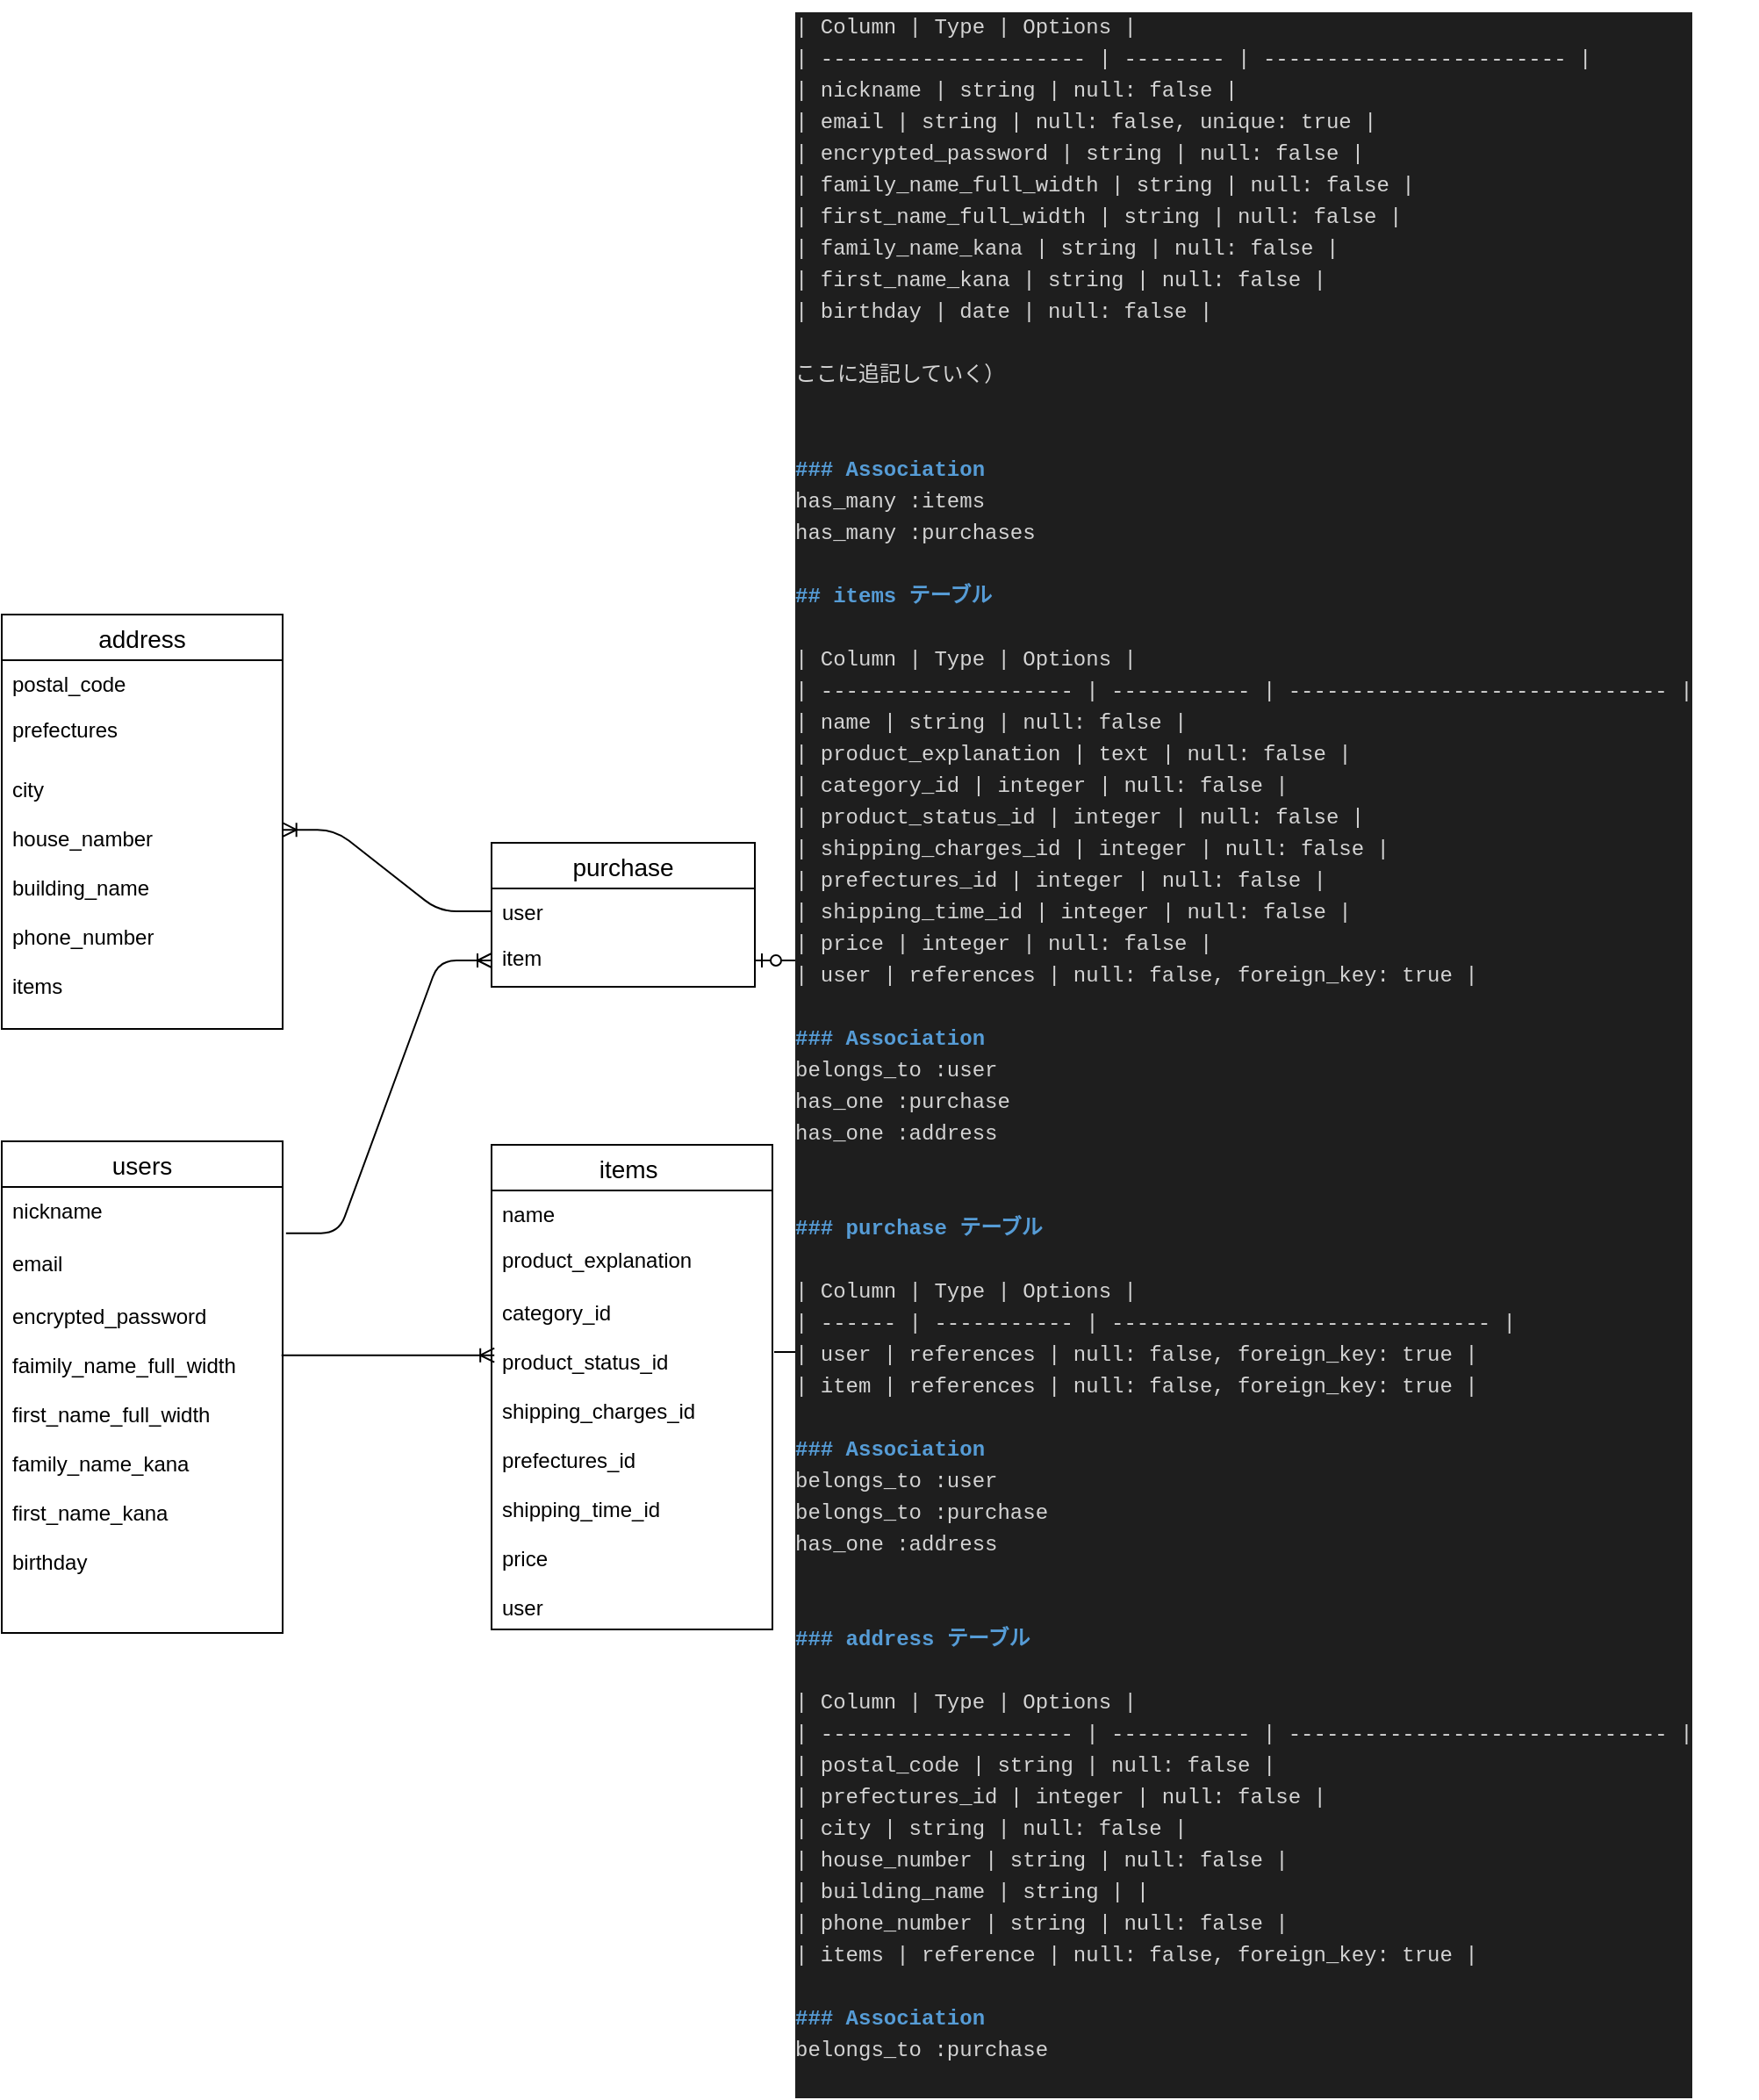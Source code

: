 <mxfile>
    <diagram id="ej_C0HIalOVUg0DUUh1K" name="ページ1">
        <mxGraphModel dx="803" dy="1925" grid="1" gridSize="10" guides="1" tooltips="1" connect="1" arrows="1" fold="1" page="1" pageScale="1" pageWidth="827" pageHeight="1169" math="0" shadow="0">
            <root>
                <mxCell id="0"/>
                <mxCell id="1" parent="0"/>
                <mxCell id="41" value=" users " style="swimlane;fontStyle=0;childLayout=stackLayout;horizontal=1;startSize=26;horizontalStack=0;resizeParent=1;resizeParentMax=0;resizeLast=0;collapsible=1;marginBottom=0;align=center;fontSize=14;" vertex="1" parent="1">
                    <mxGeometry x="60" y="310" width="160" height="280" as="geometry"/>
                </mxCell>
                <mxCell id="42" value="nickname" style="text;strokeColor=none;fillColor=none;spacingLeft=4;spacingRight=4;overflow=hidden;rotatable=0;points=[[0,0.5],[1,0.5]];portConstraint=eastwest;fontSize=12;" vertex="1" parent="41">
                    <mxGeometry y="26" width="160" height="30" as="geometry"/>
                </mxCell>
                <mxCell id="43" value="email" style="text;strokeColor=none;fillColor=none;spacingLeft=4;spacingRight=4;overflow=hidden;rotatable=0;points=[[0,0.5],[1,0.5]];portConstraint=eastwest;fontSize=12;" vertex="1" parent="41">
                    <mxGeometry y="56" width="160" height="30" as="geometry"/>
                </mxCell>
                <mxCell id="48" style="edgeStyle=orthogonalEdgeStyle;rounded=0;orthogonalLoop=1;jettySize=auto;html=1;exitX=1;exitY=0.5;exitDx=0;exitDy=0;" edge="1" parent="41" source="42" target="42">
                    <mxGeometry relative="1" as="geometry"/>
                </mxCell>
                <mxCell id="49" style="edgeStyle=orthogonalEdgeStyle;rounded=0;orthogonalLoop=1;jettySize=auto;html=1;exitX=1;exitY=0.5;exitDx=0;exitDy=0;" edge="1" parent="41" source="43" target="43">
                    <mxGeometry relative="1" as="geometry"/>
                </mxCell>
                <mxCell id="44" value="encrypted_password&#10;&#10;faimily_name_full_width&#10;&#10;first_name_full_width&#10;&#10;family_name_kana&#10;&#10;first_name_kana&#10;&#10;birthday&#10;&#10;&#10;" style="text;strokeColor=none;fillColor=none;spacingLeft=4;spacingRight=4;overflow=hidden;rotatable=0;points=[[0,0.5],[1,0.5]];portConstraint=eastwest;fontSize=12;" vertex="1" parent="41">
                    <mxGeometry y="86" width="160" height="194" as="geometry"/>
                </mxCell>
                <mxCell id="50" value="items " style="swimlane;fontStyle=0;childLayout=stackLayout;horizontal=1;startSize=26;horizontalStack=0;resizeParent=1;resizeParentMax=0;resizeLast=0;collapsible=1;marginBottom=0;align=center;fontSize=14;" vertex="1" parent="1">
                    <mxGeometry x="339" y="312" width="160" height="276" as="geometry"/>
                </mxCell>
                <mxCell id="51" value="name" style="text;strokeColor=none;fillColor=none;spacingLeft=4;spacingRight=4;overflow=hidden;rotatable=0;points=[[0,0.5],[1,0.5]];portConstraint=eastwest;fontSize=12;" vertex="1" parent="50">
                    <mxGeometry y="26" width="160" height="26" as="geometry"/>
                </mxCell>
                <mxCell id="52" value="product_explanation" style="text;strokeColor=none;fillColor=none;spacingLeft=4;spacingRight=4;overflow=hidden;rotatable=0;points=[[0,0.5],[1,0.5]];portConstraint=eastwest;fontSize=12;" vertex="1" parent="50">
                    <mxGeometry y="52" width="160" height="30" as="geometry"/>
                </mxCell>
                <mxCell id="53" value="category_id&#10;&#10;product_status_id&#10;&#10;shipping_charges_id&#10;&#10;prefectures_id&#10;&#10;shipping_time_id&#10;&#10;price&#10;&#10;user" style="text;strokeColor=none;fillColor=none;spacingLeft=4;spacingRight=4;overflow=hidden;rotatable=0;points=[[0,0.5],[1,0.5]];portConstraint=eastwest;fontSize=12;" vertex="1" parent="50">
                    <mxGeometry y="82" width="160" height="194" as="geometry"/>
                </mxCell>
                <mxCell id="54" value="purchase" style="swimlane;fontStyle=0;childLayout=stackLayout;horizontal=1;startSize=26;horizontalStack=0;resizeParent=1;resizeParentMax=0;resizeLast=0;collapsible=1;marginBottom=0;align=center;fontSize=14;" vertex="1" parent="1">
                    <mxGeometry x="339" y="140" width="150" height="82" as="geometry"/>
                </mxCell>
                <mxCell id="55" value="user" style="text;strokeColor=none;fillColor=none;spacingLeft=4;spacingRight=4;overflow=hidden;rotatable=0;points=[[0,0.5],[1,0.5]];portConstraint=eastwest;fontSize=12;" vertex="1" parent="54">
                    <mxGeometry y="26" width="150" height="26" as="geometry"/>
                </mxCell>
                <mxCell id="56" value="item" style="text;strokeColor=none;fillColor=none;spacingLeft=4;spacingRight=4;overflow=hidden;rotatable=0;points=[[0,0.5],[1,0.5]];portConstraint=eastwest;fontSize=12;" vertex="1" parent="54">
                    <mxGeometry y="52" width="150" height="30" as="geometry"/>
                </mxCell>
                <mxCell id="58" style="edgeStyle=orthogonalEdgeStyle;rounded=0;orthogonalLoop=1;jettySize=auto;html=1;exitX=1;exitY=0.5;exitDx=0;exitDy=0;" edge="1" parent="54" source="55" target="55">
                    <mxGeometry relative="1" as="geometry"/>
                </mxCell>
                <mxCell id="59" value="address" style="swimlane;fontStyle=0;childLayout=stackLayout;horizontal=1;startSize=26;horizontalStack=0;resizeParent=1;resizeParentMax=0;resizeLast=0;collapsible=1;marginBottom=0;align=center;fontSize=14;" vertex="1" parent="1">
                    <mxGeometry x="60" y="10" width="160" height="236" as="geometry"/>
                </mxCell>
                <mxCell id="60" value="postal_code" style="text;strokeColor=none;fillColor=none;spacingLeft=4;spacingRight=4;overflow=hidden;rotatable=0;points=[[0,0.5],[1,0.5]];portConstraint=eastwest;fontSize=12;" vertex="1" parent="59">
                    <mxGeometry y="26" width="160" height="26" as="geometry"/>
                </mxCell>
                <mxCell id="61" value="prefectures" style="text;strokeColor=none;fillColor=none;spacingLeft=4;spacingRight=4;overflow=hidden;rotatable=0;points=[[0,0.5],[1,0.5]];portConstraint=eastwest;fontSize=12;" vertex="1" parent="59">
                    <mxGeometry y="52" width="160" height="34" as="geometry"/>
                </mxCell>
                <mxCell id="62" value="city&#10;&#10;house_namber&#10;&#10;building_name&#10;&#10;phone_number&#10;&#10;items" style="text;strokeColor=none;fillColor=none;spacingLeft=4;spacingRight=4;overflow=hidden;rotatable=0;points=[[0,0.5],[1,0.5]];portConstraint=eastwest;fontSize=12;" vertex="1" parent="59">
                    <mxGeometry y="86" width="160" height="150" as="geometry"/>
                </mxCell>
                <mxCell id="63" value="" style="edgeStyle=entityRelationEdgeStyle;fontSize=12;html=1;endArrow=ERoneToMany;entryX=0.01;entryY=0.195;entryDx=0;entryDy=0;entryPerimeter=0;exitX=0.996;exitY=0.185;exitDx=0;exitDy=0;exitPerimeter=0;" edge="1" parent="1" source="44" target="53">
                    <mxGeometry width="100" height="100" relative="1" as="geometry">
                        <mxPoint x="220" y="390" as="sourcePoint"/>
                        <mxPoint x="330" y="420" as="targetPoint"/>
                    </mxGeometry>
                </mxCell>
                <mxCell id="65" value="" style="edgeStyle=entityRelationEdgeStyle;fontSize=12;html=1;endArrow=ERoneToMany;entryX=0.999;entryY=0.244;entryDx=0;entryDy=0;entryPerimeter=0;exitX=0;exitY=0.5;exitDx=0;exitDy=0;" edge="1" parent="1" source="55" target="62">
                    <mxGeometry width="100" height="100" relative="1" as="geometry">
                        <mxPoint x="220" y="179" as="sourcePoint"/>
                        <mxPoint x="330" y="131" as="targetPoint"/>
                    </mxGeometry>
                </mxCell>
                <mxCell id="66" value="" style="edgeStyle=entityRelationEdgeStyle;fontSize=12;html=1;endArrow=ERzeroToOne;endFill=1;" edge="1" parent="1" target="56">
                    <mxGeometry width="100" height="100" relative="1" as="geometry">
                        <mxPoint x="500" y="430" as="sourcePoint"/>
                        <mxPoint x="469" y="210" as="targetPoint"/>
                    </mxGeometry>
                </mxCell>
                <mxCell id="67" value="" style="edgeStyle=entityRelationEdgeStyle;fontSize=12;html=1;endArrow=ERoneToMany;exitX=1.012;exitY=-0.122;exitDx=0;exitDy=0;exitPerimeter=0;entryX=0;entryY=0.5;entryDx=0;entryDy=0;" edge="1" parent="1" source="43" target="56">
                    <mxGeometry width="100" height="100" relative="1" as="geometry">
                        <mxPoint x="260" y="350" as="sourcePoint"/>
                        <mxPoint x="412" y="225" as="targetPoint"/>
                    </mxGeometry>
                </mxCell>
                <mxCell id="69" value="&lt;meta charset=&quot;utf-8&quot;&gt;&lt;div style=&quot;color: rgb(212, 212, 212); background-color: rgb(30, 30, 30); font-family: menlo, monaco, &amp;quot;courier new&amp;quot;, monospace; font-weight: normal; font-size: 12px; line-height: 18px;&quot;&gt;&lt;div&gt;&lt;span style=&quot;color: #d4d4d4&quot;&gt;|     Column             |    Type    |    Options                 |&lt;/span&gt;&lt;/div&gt;&lt;div&gt;&lt;span style=&quot;color: #d4d4d4&quot;&gt;| ---------------------  |  --------  |  ------------------------  |&lt;/span&gt;&lt;/div&gt;&lt;div&gt;&lt;span style=&quot;color: #d4d4d4&quot;&gt;| nickname               |   string   | null: false                |&lt;/span&gt;&lt;/div&gt;&lt;div&gt;&lt;span style=&quot;color: #d4d4d4&quot;&gt;| email                  |   string   | null: false, unique: true  |&lt;/span&gt;&lt;/div&gt;&lt;div&gt;&lt;span style=&quot;color: #d4d4d4&quot;&gt;| encrypted_password     |   string   | null: false                |&lt;/span&gt;&lt;/div&gt;&lt;div&gt;&lt;span style=&quot;color: #d4d4d4&quot;&gt;| family_name_full_width |   string   | null: false                |&lt;/span&gt;&lt;/div&gt;&lt;div&gt;&lt;span style=&quot;color: #d4d4d4&quot;&gt;| first_name_full_width  |   string   | null: false                |&lt;/span&gt;&lt;/div&gt;&lt;div&gt;&lt;span style=&quot;color: #d4d4d4&quot;&gt;| family_name_kana       |   string   | null: false                |&lt;/span&gt;&lt;/div&gt;&lt;div&gt;&lt;span style=&quot;color: #d4d4d4&quot;&gt;| first_name_kana        |   string   | null: false                |&lt;/span&gt;&lt;/div&gt;&lt;div&gt;&lt;span style=&quot;color: #d4d4d4&quot;&gt;| birthday               |   date     | null: false                |&lt;/span&gt;&lt;/div&gt;&lt;br&gt;&lt;div&gt;&lt;span style=&quot;color: #d4d4d4&quot;&gt;ここに追記していく）&lt;/span&gt;&lt;/div&gt;&lt;br&gt;&lt;br&gt;&lt;div&gt;&lt;span style=&quot;color: #569cd6 ; font-weight: bold&quot;&gt;### Association&lt;/span&gt;&lt;/div&gt;&lt;div&gt;&lt;span style=&quot;color: #d4d4d4&quot;&gt;  has_many :items&lt;/span&gt;&lt;/div&gt;&lt;div&gt;&lt;span style=&quot;color: #d4d4d4&quot;&gt;  has_many :purchases&lt;/span&gt;&lt;/div&gt;&lt;br&gt;&lt;div&gt;&lt;span style=&quot;color: #569cd6 ; font-weight: bold&quot;&gt;## items テーブル&lt;/span&gt;&lt;/div&gt;&lt;br&gt;&lt;div&gt;&lt;span style=&quot;color: #d4d4d4&quot;&gt;|     Column             |    Type      |    Options                       |&lt;/span&gt;&lt;/div&gt;&lt;div&gt;&lt;span style=&quot;color: #d4d4d4&quot;&gt;| --------------------   | -----------  |  ------------------------------  |&lt;/span&gt;&lt;/div&gt;&lt;div&gt;&lt;span style=&quot;color: #d4d4d4&quot;&gt;| name                   |  string      | null: false                      |&lt;/span&gt;&lt;/div&gt;&lt;div&gt;&lt;span style=&quot;color: #d4d4d4&quot;&gt;| product_explanation    |  text        | null: false                      |&lt;/span&gt;&lt;/div&gt;&lt;div&gt;&lt;span style=&quot;color: #d4d4d4&quot;&gt;| category_id            |  integer     | null: false                      |&lt;/span&gt;&lt;/div&gt;&lt;div&gt;&lt;span style=&quot;color: #d4d4d4&quot;&gt;| product_status_id      |  integer     | null: false                      |&lt;/span&gt;&lt;/div&gt;&lt;div&gt;&lt;span style=&quot;color: #d4d4d4&quot;&gt;| shipping_charges_id    |  integer     | null: false                      |&lt;/span&gt;&lt;/div&gt;&lt;div&gt;&lt;span style=&quot;color: #d4d4d4&quot;&gt;| prefectures_id         |  integer     | null: false                      |&lt;/span&gt;&lt;/div&gt;&lt;div&gt;&lt;span style=&quot;color: #d4d4d4&quot;&gt;| shipping_time_id       |  integer     | null: false                      |&lt;/span&gt;&lt;/div&gt;&lt;div&gt;&lt;span style=&quot;color: #d4d4d4&quot;&gt;| price                  |  integer     | null: false                      |&lt;/span&gt;&lt;/div&gt;&lt;div&gt;&lt;span style=&quot;color: #d4d4d4&quot;&gt;| user                   |  references  | null: false, foreign_key: true   |&lt;/span&gt;&lt;/div&gt;&lt;br&gt;&lt;div&gt;&lt;span style=&quot;color: #569cd6 ; font-weight: bold&quot;&gt;### Association&lt;/span&gt;&lt;/div&gt;&lt;div&gt;&lt;span style=&quot;color: #d4d4d4&quot;&gt;  belongs_to :user&lt;/span&gt;&lt;/div&gt;&lt;div&gt;&lt;span style=&quot;color: #d4d4d4&quot;&gt;  has_one    :purchase&lt;/span&gt;&lt;/div&gt;&lt;div&gt;&lt;span style=&quot;color: #d4d4d4&quot;&gt;  has_one    :address&lt;/span&gt;&lt;/div&gt;&lt;div&gt;&lt;span style=&quot;color: #d4d4d4&quot;&gt;  &lt;/span&gt;&lt;/div&gt;&lt;br&gt;&lt;br&gt;&lt;div&gt;&lt;span style=&quot;color: #569cd6 ; font-weight: bold&quot;&gt;### purchase テーブル&lt;/span&gt;&lt;/div&gt;&lt;br&gt;&lt;div&gt;&lt;span style=&quot;color: #d4d4d4&quot;&gt;| Column  |    Type      |    Options                       |&lt;/span&gt;&lt;/div&gt;&lt;div&gt;&lt;span style=&quot;color: #d4d4d4&quot;&gt;| ------  | -----------  |  ------------------------------  |&lt;/span&gt;&lt;/div&gt;&lt;div&gt;&lt;span style=&quot;color: #d4d4d4&quot;&gt;| user    |  references  | null: false, foreign_key: true   |&lt;/span&gt;&lt;/div&gt;&lt;div&gt;&lt;span style=&quot;color: #d4d4d4&quot;&gt;| item    |  references  | null: false, foreign_key: true   |&lt;/span&gt;&lt;/div&gt;&lt;br&gt;&lt;div&gt;&lt;span style=&quot;color: #569cd6 ; font-weight: bold&quot;&gt;### Association&lt;/span&gt;&lt;/div&gt;&lt;div&gt;&lt;span style=&quot;color: #d4d4d4&quot;&gt;  belongs_to :user&lt;/span&gt;&lt;/div&gt;&lt;div&gt;&lt;span style=&quot;color: #d4d4d4&quot;&gt;  belongs_to :purchase&lt;/span&gt;&lt;/div&gt;&lt;div&gt;&lt;span style=&quot;color: #d4d4d4&quot;&gt;  has_one :address&lt;/span&gt;&lt;/div&gt;&lt;br&gt;&lt;br&gt;&lt;div&gt;&lt;span style=&quot;color: #569cd6 ; font-weight: bold&quot;&gt;### address テーブル&lt;/span&gt;&lt;/div&gt;&lt;br&gt;&lt;div&gt;&lt;span style=&quot;color: #d4d4d4&quot;&gt;|     Column             |    Type      |    Options                       |&lt;/span&gt;&lt;/div&gt;&lt;div&gt;&lt;span style=&quot;color: #d4d4d4&quot;&gt;| --------------------   | -----------  |  ------------------------------  |&lt;/span&gt;&lt;/div&gt;&lt;div&gt;&lt;span style=&quot;color: #d4d4d4&quot;&gt;| postal_code            |  string      | null: false                      |&lt;/span&gt;&lt;/div&gt;&lt;div&gt;&lt;span style=&quot;color: #d4d4d4&quot;&gt;| prefectures_id         |  integer     | null: false                      |&lt;/span&gt;&lt;/div&gt;&lt;div&gt;&lt;span style=&quot;color: #d4d4d4&quot;&gt;| city                   |  string      | null: false                      |&lt;/span&gt;&lt;/div&gt;&lt;div&gt;&lt;span style=&quot;color: #d4d4d4&quot;&gt;| house_number           |  string      | null: false                      |&lt;/span&gt;&lt;/div&gt;&lt;div&gt;&lt;span style=&quot;color: #d4d4d4&quot;&gt;| building_name          |  string      |                                  |&lt;/span&gt;&lt;/div&gt;&lt;div&gt;&lt;span style=&quot;color: #d4d4d4&quot;&gt;| phone_number           |  string      | null: false                      |&lt;/span&gt;&lt;/div&gt;&lt;div&gt;&lt;span style=&quot;color: #d4d4d4&quot;&gt;| items                  |  reference  | null: false, foreign_key: true   |&lt;/span&gt;&lt;/div&gt;&lt;br&gt;&lt;div&gt;&lt;span style=&quot;color: #569cd6 ; font-weight: bold&quot;&gt;### Association&lt;/span&gt;&lt;/div&gt;&lt;div&gt;&lt;span style=&quot;color: #d4d4d4&quot;&gt; belongs_to :purchase&lt;/span&gt;&lt;/div&gt;&lt;br&gt;&lt;/div&gt;" style="text;whiteSpace=wrap;html=1;" vertex="1" parent="1">
                    <mxGeometry x="510" y="-340" width="550" height="1170" as="geometry"/>
                </mxCell>
            </root>
        </mxGraphModel>
    </diagram>
</mxfile>